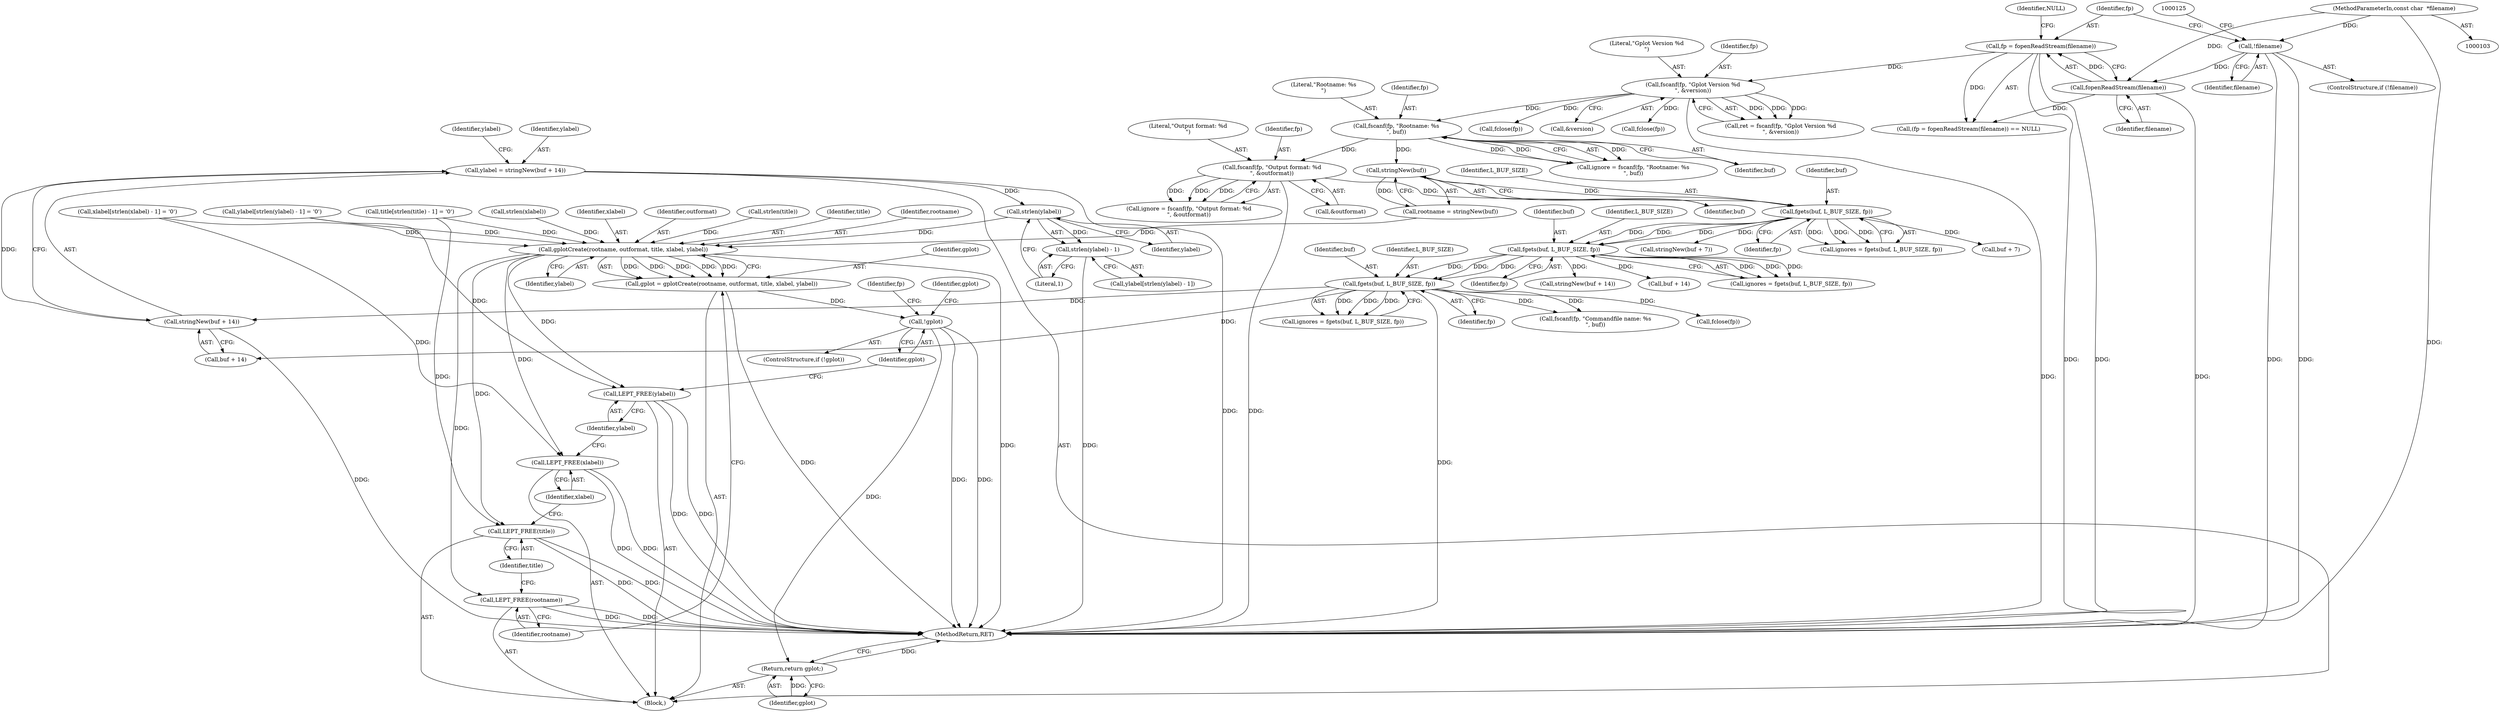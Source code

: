 digraph "0_leptonica_ee301cb2029db8a6289c5295daa42bba7715e99a_4@API" {
"1000252" [label="(Call,strlen(ylabel))"];
"1000242" [label="(Call,ylabel = stringNew(buf + 14))"];
"1000244" [label="(Call,stringNew(buf + 14))"];
"1000238" [label="(Call,fgets(buf, L_BUF_SIZE, fp))"];
"1000218" [label="(Call,fgets(buf, L_BUF_SIZE, fp))"];
"1000198" [label="(Call,fgets(buf, L_BUF_SIZE, fp))"];
"1000187" [label="(Call,stringNew(buf))"];
"1000181" [label="(Call,fscanf(fp, \"Rootname: %s\n\", buf))"];
"1000146" [label="(Call,fscanf(fp, \"Gplot Version %d\n\", &version))"];
"1000132" [label="(Call,fp = fopenReadStream(filename))"];
"1000134" [label="(Call,fopenReadStream(filename))"];
"1000121" [label="(Call,!filename)"];
"1000104" [label="(MethodParameterIn,const char  *filename)"];
"1000191" [label="(Call,fscanf(fp, \"Output format: %d\n\", &outformat))"];
"1000251" [label="(Call,strlen(ylabel) - 1)"];
"1000258" [label="(Call,gplotCreate(rootname, outformat, title, xlabel, ylabel))"];
"1000256" [label="(Call,gplot = gplotCreate(rootname, outformat, title, xlabel, ylabel))"];
"1000273" [label="(Call,!gplot)"];
"1000409" [label="(Return,return gplot;)"];
"1000264" [label="(Call,LEPT_FREE(rootname))"];
"1000266" [label="(Call,LEPT_FREE(title))"];
"1000268" [label="(Call,LEPT_FREE(xlabel))"];
"1000270" [label="(Call,LEPT_FREE(ylabel))"];
"1000224" [label="(Call,stringNew(buf + 14))"];
"1000204" [label="(Call,stringNew(buf + 7))"];
"1000133" [label="(Identifier,fp)"];
"1000241" [label="(Identifier,fp)"];
"1000277" [label="(Identifier,fp)"];
"1000134" [label="(Call,fopenReadStream(filename))"];
"1000252" [label="(Call,strlen(ylabel))"];
"1000264" [label="(Call,LEPT_FREE(rootname))"];
"1000257" [label="(Identifier,gplot)"];
"1000187" [label="(Call,stringNew(buf))"];
"1000250" [label="(Identifier,ylabel)"];
"1000272" [label="(ControlStructure,if (!gplot))"];
"1000183" [label="(Literal,\"Rootname: %s\n\")"];
"1000201" [label="(Identifier,fp)"];
"1000135" [label="(Identifier,filename)"];
"1000260" [label="(Identifier,outformat)"];
"1000312" [label="(Call,fscanf(fp, \"Commandfile name: %s\n\", buf))"];
"1000132" [label="(Call,fp = fopenReadStream(filename))"];
"1000268" [label="(Call,LEPT_FREE(xlabel))"];
"1000225" [label="(Call,buf + 14)"];
"1000188" [label="(Identifier,buf)"];
"1000179" [label="(Call,ignore = fscanf(fp, \"Rootname: %s\n\", buf))"];
"1000181" [label="(Call,fscanf(fp, \"Rootname: %s\n\", buf))"];
"1000131" [label="(Call,(fp = fopenReadStream(filename)) == NULL)"];
"1000270" [label="(Call,LEPT_FREE(ylabel))"];
"1000185" [label="(Call,rootname = stringNew(buf))"];
"1000199" [label="(Identifier,buf)"];
"1000258" [label="(Call,gplotCreate(rootname, outformat, title, xlabel, ylabel))"];
"1000194" [label="(Call,&outformat)"];
"1000265" [label="(Identifier,rootname)"];
"1000253" [label="(Identifier,ylabel)"];
"1000212" [label="(Call,strlen(title))"];
"1000198" [label="(Call,fgets(buf, L_BUF_SIZE, fp))"];
"1000191" [label="(Call,fscanf(fp, \"Output format: %d\n\", &outformat))"];
"1000120" [label="(ControlStructure,if (!filename))"];
"1000105" [label="(Block,)"];
"1000261" [label="(Identifier,title)"];
"1000144" [label="(Call,ret = fscanf(fp, \"Gplot Version %d\n\", &version))"];
"1000410" [label="(Identifier,gplot)"];
"1000259" [label="(Identifier,rootname)"];
"1000189" [label="(Call,ignore = fscanf(fp, \"Output format: %d\n\", &outformat))"];
"1000245" [label="(Call,buf + 14)"];
"1000242" [label="(Call,ylabel = stringNew(buf + 14))"];
"1000148" [label="(Literal,\"Gplot Version %d\n\")"];
"1000228" [label="(Call,xlabel[strlen(xlabel) - 1] = '\0')"];
"1000232" [label="(Call,strlen(xlabel))"];
"1000216" [label="(Call,ignores = fgets(buf, L_BUF_SIZE, fp))"];
"1000104" [label="(MethodParameterIn,const char  *filename)"];
"1000263" [label="(Identifier,ylabel)"];
"1000267" [label="(Identifier,title)"];
"1000409" [label="(Return,return gplot;)"];
"1000254" [label="(Literal,1)"];
"1000200" [label="(Identifier,L_BUF_SIZE)"];
"1000184" [label="(Identifier,buf)"];
"1000411" [label="(MethodReturn,RET)"];
"1000269" [label="(Identifier,xlabel)"];
"1000266" [label="(Call,LEPT_FREE(title))"];
"1000240" [label="(Identifier,L_BUF_SIZE)"];
"1000248" [label="(Call,ylabel[strlen(ylabel) - 1] = '\0')"];
"1000244" [label="(Call,stringNew(buf + 14))"];
"1000170" [label="(Call,fclose(fp))"];
"1000146" [label="(Call,fscanf(fp, \"Gplot Version %d\n\", &version))"];
"1000121" [label="(Call,!filename)"];
"1000196" [label="(Call,ignores = fgets(buf, L_BUF_SIZE, fp))"];
"1000271" [label="(Identifier,ylabel)"];
"1000149" [label="(Call,&version)"];
"1000238" [label="(Call,fgets(buf, L_BUF_SIZE, fp))"];
"1000122" [label="(Identifier,filename)"];
"1000147" [label="(Identifier,fp)"];
"1000193" [label="(Literal,\"Output format: %d\n\")"];
"1000276" [label="(Call,fclose(fp))"];
"1000262" [label="(Identifier,xlabel)"];
"1000288" [label="(Identifier,gplot)"];
"1000192" [label="(Identifier,fp)"];
"1000239" [label="(Identifier,buf)"];
"1000156" [label="(Call,fclose(fp))"];
"1000220" [label="(Identifier,L_BUF_SIZE)"];
"1000218" [label="(Call,fgets(buf, L_BUF_SIZE, fp))"];
"1000182" [label="(Identifier,fp)"];
"1000251" [label="(Call,strlen(ylabel) - 1)"];
"1000256" [label="(Call,gplot = gplotCreate(rootname, outformat, title, xlabel, ylabel))"];
"1000219" [label="(Identifier,buf)"];
"1000205" [label="(Call,buf + 7)"];
"1000236" [label="(Call,ignores = fgets(buf, L_BUF_SIZE, fp))"];
"1000249" [label="(Call,ylabel[strlen(ylabel) - 1])"];
"1000273" [label="(Call,!gplot)"];
"1000221" [label="(Identifier,fp)"];
"1000243" [label="(Identifier,ylabel)"];
"1000208" [label="(Call,title[strlen(title) - 1] = '\0')"];
"1000274" [label="(Identifier,gplot)"];
"1000136" [label="(Identifier,NULL)"];
"1000252" -> "1000251"  [label="AST: "];
"1000252" -> "1000253"  [label="CFG: "];
"1000253" -> "1000252"  [label="AST: "];
"1000254" -> "1000252"  [label="CFG: "];
"1000252" -> "1000251"  [label="DDG: "];
"1000242" -> "1000252"  [label="DDG: "];
"1000252" -> "1000258"  [label="DDG: "];
"1000242" -> "1000105"  [label="AST: "];
"1000242" -> "1000244"  [label="CFG: "];
"1000243" -> "1000242"  [label="AST: "];
"1000244" -> "1000242"  [label="AST: "];
"1000250" -> "1000242"  [label="CFG: "];
"1000242" -> "1000411"  [label="DDG: "];
"1000244" -> "1000242"  [label="DDG: "];
"1000244" -> "1000245"  [label="CFG: "];
"1000245" -> "1000244"  [label="AST: "];
"1000244" -> "1000411"  [label="DDG: "];
"1000238" -> "1000244"  [label="DDG: "];
"1000238" -> "1000236"  [label="AST: "];
"1000238" -> "1000241"  [label="CFG: "];
"1000239" -> "1000238"  [label="AST: "];
"1000240" -> "1000238"  [label="AST: "];
"1000241" -> "1000238"  [label="AST: "];
"1000236" -> "1000238"  [label="CFG: "];
"1000238" -> "1000411"  [label="DDG: "];
"1000238" -> "1000236"  [label="DDG: "];
"1000238" -> "1000236"  [label="DDG: "];
"1000238" -> "1000236"  [label="DDG: "];
"1000218" -> "1000238"  [label="DDG: "];
"1000218" -> "1000238"  [label="DDG: "];
"1000218" -> "1000238"  [label="DDG: "];
"1000238" -> "1000245"  [label="DDG: "];
"1000238" -> "1000276"  [label="DDG: "];
"1000238" -> "1000312"  [label="DDG: "];
"1000238" -> "1000312"  [label="DDG: "];
"1000218" -> "1000216"  [label="AST: "];
"1000218" -> "1000221"  [label="CFG: "];
"1000219" -> "1000218"  [label="AST: "];
"1000220" -> "1000218"  [label="AST: "];
"1000221" -> "1000218"  [label="AST: "];
"1000216" -> "1000218"  [label="CFG: "];
"1000218" -> "1000216"  [label="DDG: "];
"1000218" -> "1000216"  [label="DDG: "];
"1000218" -> "1000216"  [label="DDG: "];
"1000198" -> "1000218"  [label="DDG: "];
"1000198" -> "1000218"  [label="DDG: "];
"1000198" -> "1000218"  [label="DDG: "];
"1000218" -> "1000224"  [label="DDG: "];
"1000218" -> "1000225"  [label="DDG: "];
"1000198" -> "1000196"  [label="AST: "];
"1000198" -> "1000201"  [label="CFG: "];
"1000199" -> "1000198"  [label="AST: "];
"1000200" -> "1000198"  [label="AST: "];
"1000201" -> "1000198"  [label="AST: "];
"1000196" -> "1000198"  [label="CFG: "];
"1000198" -> "1000196"  [label="DDG: "];
"1000198" -> "1000196"  [label="DDG: "];
"1000198" -> "1000196"  [label="DDG: "];
"1000187" -> "1000198"  [label="DDG: "];
"1000191" -> "1000198"  [label="DDG: "];
"1000198" -> "1000204"  [label="DDG: "];
"1000198" -> "1000205"  [label="DDG: "];
"1000187" -> "1000185"  [label="AST: "];
"1000187" -> "1000188"  [label="CFG: "];
"1000188" -> "1000187"  [label="AST: "];
"1000185" -> "1000187"  [label="CFG: "];
"1000187" -> "1000185"  [label="DDG: "];
"1000181" -> "1000187"  [label="DDG: "];
"1000181" -> "1000179"  [label="AST: "];
"1000181" -> "1000184"  [label="CFG: "];
"1000182" -> "1000181"  [label="AST: "];
"1000183" -> "1000181"  [label="AST: "];
"1000184" -> "1000181"  [label="AST: "];
"1000179" -> "1000181"  [label="CFG: "];
"1000181" -> "1000179"  [label="DDG: "];
"1000181" -> "1000179"  [label="DDG: "];
"1000181" -> "1000179"  [label="DDG: "];
"1000146" -> "1000181"  [label="DDG: "];
"1000181" -> "1000191"  [label="DDG: "];
"1000146" -> "1000144"  [label="AST: "];
"1000146" -> "1000149"  [label="CFG: "];
"1000147" -> "1000146"  [label="AST: "];
"1000148" -> "1000146"  [label="AST: "];
"1000149" -> "1000146"  [label="AST: "];
"1000144" -> "1000146"  [label="CFG: "];
"1000146" -> "1000411"  [label="DDG: "];
"1000146" -> "1000144"  [label="DDG: "];
"1000146" -> "1000144"  [label="DDG: "];
"1000146" -> "1000144"  [label="DDG: "];
"1000132" -> "1000146"  [label="DDG: "];
"1000146" -> "1000156"  [label="DDG: "];
"1000146" -> "1000170"  [label="DDG: "];
"1000132" -> "1000131"  [label="AST: "];
"1000132" -> "1000134"  [label="CFG: "];
"1000133" -> "1000132"  [label="AST: "];
"1000134" -> "1000132"  [label="AST: "];
"1000136" -> "1000132"  [label="CFG: "];
"1000132" -> "1000411"  [label="DDG: "];
"1000132" -> "1000411"  [label="DDG: "];
"1000132" -> "1000131"  [label="DDG: "];
"1000134" -> "1000132"  [label="DDG: "];
"1000134" -> "1000135"  [label="CFG: "];
"1000135" -> "1000134"  [label="AST: "];
"1000134" -> "1000411"  [label="DDG: "];
"1000134" -> "1000131"  [label="DDG: "];
"1000121" -> "1000134"  [label="DDG: "];
"1000104" -> "1000134"  [label="DDG: "];
"1000121" -> "1000120"  [label="AST: "];
"1000121" -> "1000122"  [label="CFG: "];
"1000122" -> "1000121"  [label="AST: "];
"1000125" -> "1000121"  [label="CFG: "];
"1000133" -> "1000121"  [label="CFG: "];
"1000121" -> "1000411"  [label="DDG: "];
"1000121" -> "1000411"  [label="DDG: "];
"1000104" -> "1000121"  [label="DDG: "];
"1000104" -> "1000103"  [label="AST: "];
"1000104" -> "1000411"  [label="DDG: "];
"1000191" -> "1000189"  [label="AST: "];
"1000191" -> "1000194"  [label="CFG: "];
"1000192" -> "1000191"  [label="AST: "];
"1000193" -> "1000191"  [label="AST: "];
"1000194" -> "1000191"  [label="AST: "];
"1000189" -> "1000191"  [label="CFG: "];
"1000191" -> "1000411"  [label="DDG: "];
"1000191" -> "1000189"  [label="DDG: "];
"1000191" -> "1000189"  [label="DDG: "];
"1000191" -> "1000189"  [label="DDG: "];
"1000251" -> "1000249"  [label="AST: "];
"1000251" -> "1000254"  [label="CFG: "];
"1000254" -> "1000251"  [label="AST: "];
"1000249" -> "1000251"  [label="CFG: "];
"1000251" -> "1000411"  [label="DDG: "];
"1000258" -> "1000256"  [label="AST: "];
"1000258" -> "1000263"  [label="CFG: "];
"1000259" -> "1000258"  [label="AST: "];
"1000260" -> "1000258"  [label="AST: "];
"1000261" -> "1000258"  [label="AST: "];
"1000262" -> "1000258"  [label="AST: "];
"1000263" -> "1000258"  [label="AST: "];
"1000256" -> "1000258"  [label="CFG: "];
"1000258" -> "1000411"  [label="DDG: "];
"1000258" -> "1000256"  [label="DDG: "];
"1000258" -> "1000256"  [label="DDG: "];
"1000258" -> "1000256"  [label="DDG: "];
"1000258" -> "1000256"  [label="DDG: "];
"1000258" -> "1000256"  [label="DDG: "];
"1000185" -> "1000258"  [label="DDG: "];
"1000208" -> "1000258"  [label="DDG: "];
"1000212" -> "1000258"  [label="DDG: "];
"1000232" -> "1000258"  [label="DDG: "];
"1000228" -> "1000258"  [label="DDG: "];
"1000248" -> "1000258"  [label="DDG: "];
"1000258" -> "1000264"  [label="DDG: "];
"1000258" -> "1000266"  [label="DDG: "];
"1000258" -> "1000268"  [label="DDG: "];
"1000258" -> "1000270"  [label="DDG: "];
"1000256" -> "1000105"  [label="AST: "];
"1000257" -> "1000256"  [label="AST: "];
"1000265" -> "1000256"  [label="CFG: "];
"1000256" -> "1000411"  [label="DDG: "];
"1000256" -> "1000273"  [label="DDG: "];
"1000273" -> "1000272"  [label="AST: "];
"1000273" -> "1000274"  [label="CFG: "];
"1000274" -> "1000273"  [label="AST: "];
"1000277" -> "1000273"  [label="CFG: "];
"1000288" -> "1000273"  [label="CFG: "];
"1000273" -> "1000411"  [label="DDG: "];
"1000273" -> "1000411"  [label="DDG: "];
"1000273" -> "1000409"  [label="DDG: "];
"1000409" -> "1000105"  [label="AST: "];
"1000409" -> "1000410"  [label="CFG: "];
"1000410" -> "1000409"  [label="AST: "];
"1000411" -> "1000409"  [label="CFG: "];
"1000409" -> "1000411"  [label="DDG: "];
"1000410" -> "1000409"  [label="DDG: "];
"1000264" -> "1000105"  [label="AST: "];
"1000264" -> "1000265"  [label="CFG: "];
"1000265" -> "1000264"  [label="AST: "];
"1000267" -> "1000264"  [label="CFG: "];
"1000264" -> "1000411"  [label="DDG: "];
"1000264" -> "1000411"  [label="DDG: "];
"1000266" -> "1000105"  [label="AST: "];
"1000266" -> "1000267"  [label="CFG: "];
"1000267" -> "1000266"  [label="AST: "];
"1000269" -> "1000266"  [label="CFG: "];
"1000266" -> "1000411"  [label="DDG: "];
"1000266" -> "1000411"  [label="DDG: "];
"1000208" -> "1000266"  [label="DDG: "];
"1000268" -> "1000105"  [label="AST: "];
"1000268" -> "1000269"  [label="CFG: "];
"1000269" -> "1000268"  [label="AST: "];
"1000271" -> "1000268"  [label="CFG: "];
"1000268" -> "1000411"  [label="DDG: "];
"1000268" -> "1000411"  [label="DDG: "];
"1000228" -> "1000268"  [label="DDG: "];
"1000270" -> "1000105"  [label="AST: "];
"1000270" -> "1000271"  [label="CFG: "];
"1000271" -> "1000270"  [label="AST: "];
"1000274" -> "1000270"  [label="CFG: "];
"1000270" -> "1000411"  [label="DDG: "];
"1000270" -> "1000411"  [label="DDG: "];
"1000248" -> "1000270"  [label="DDG: "];
}
